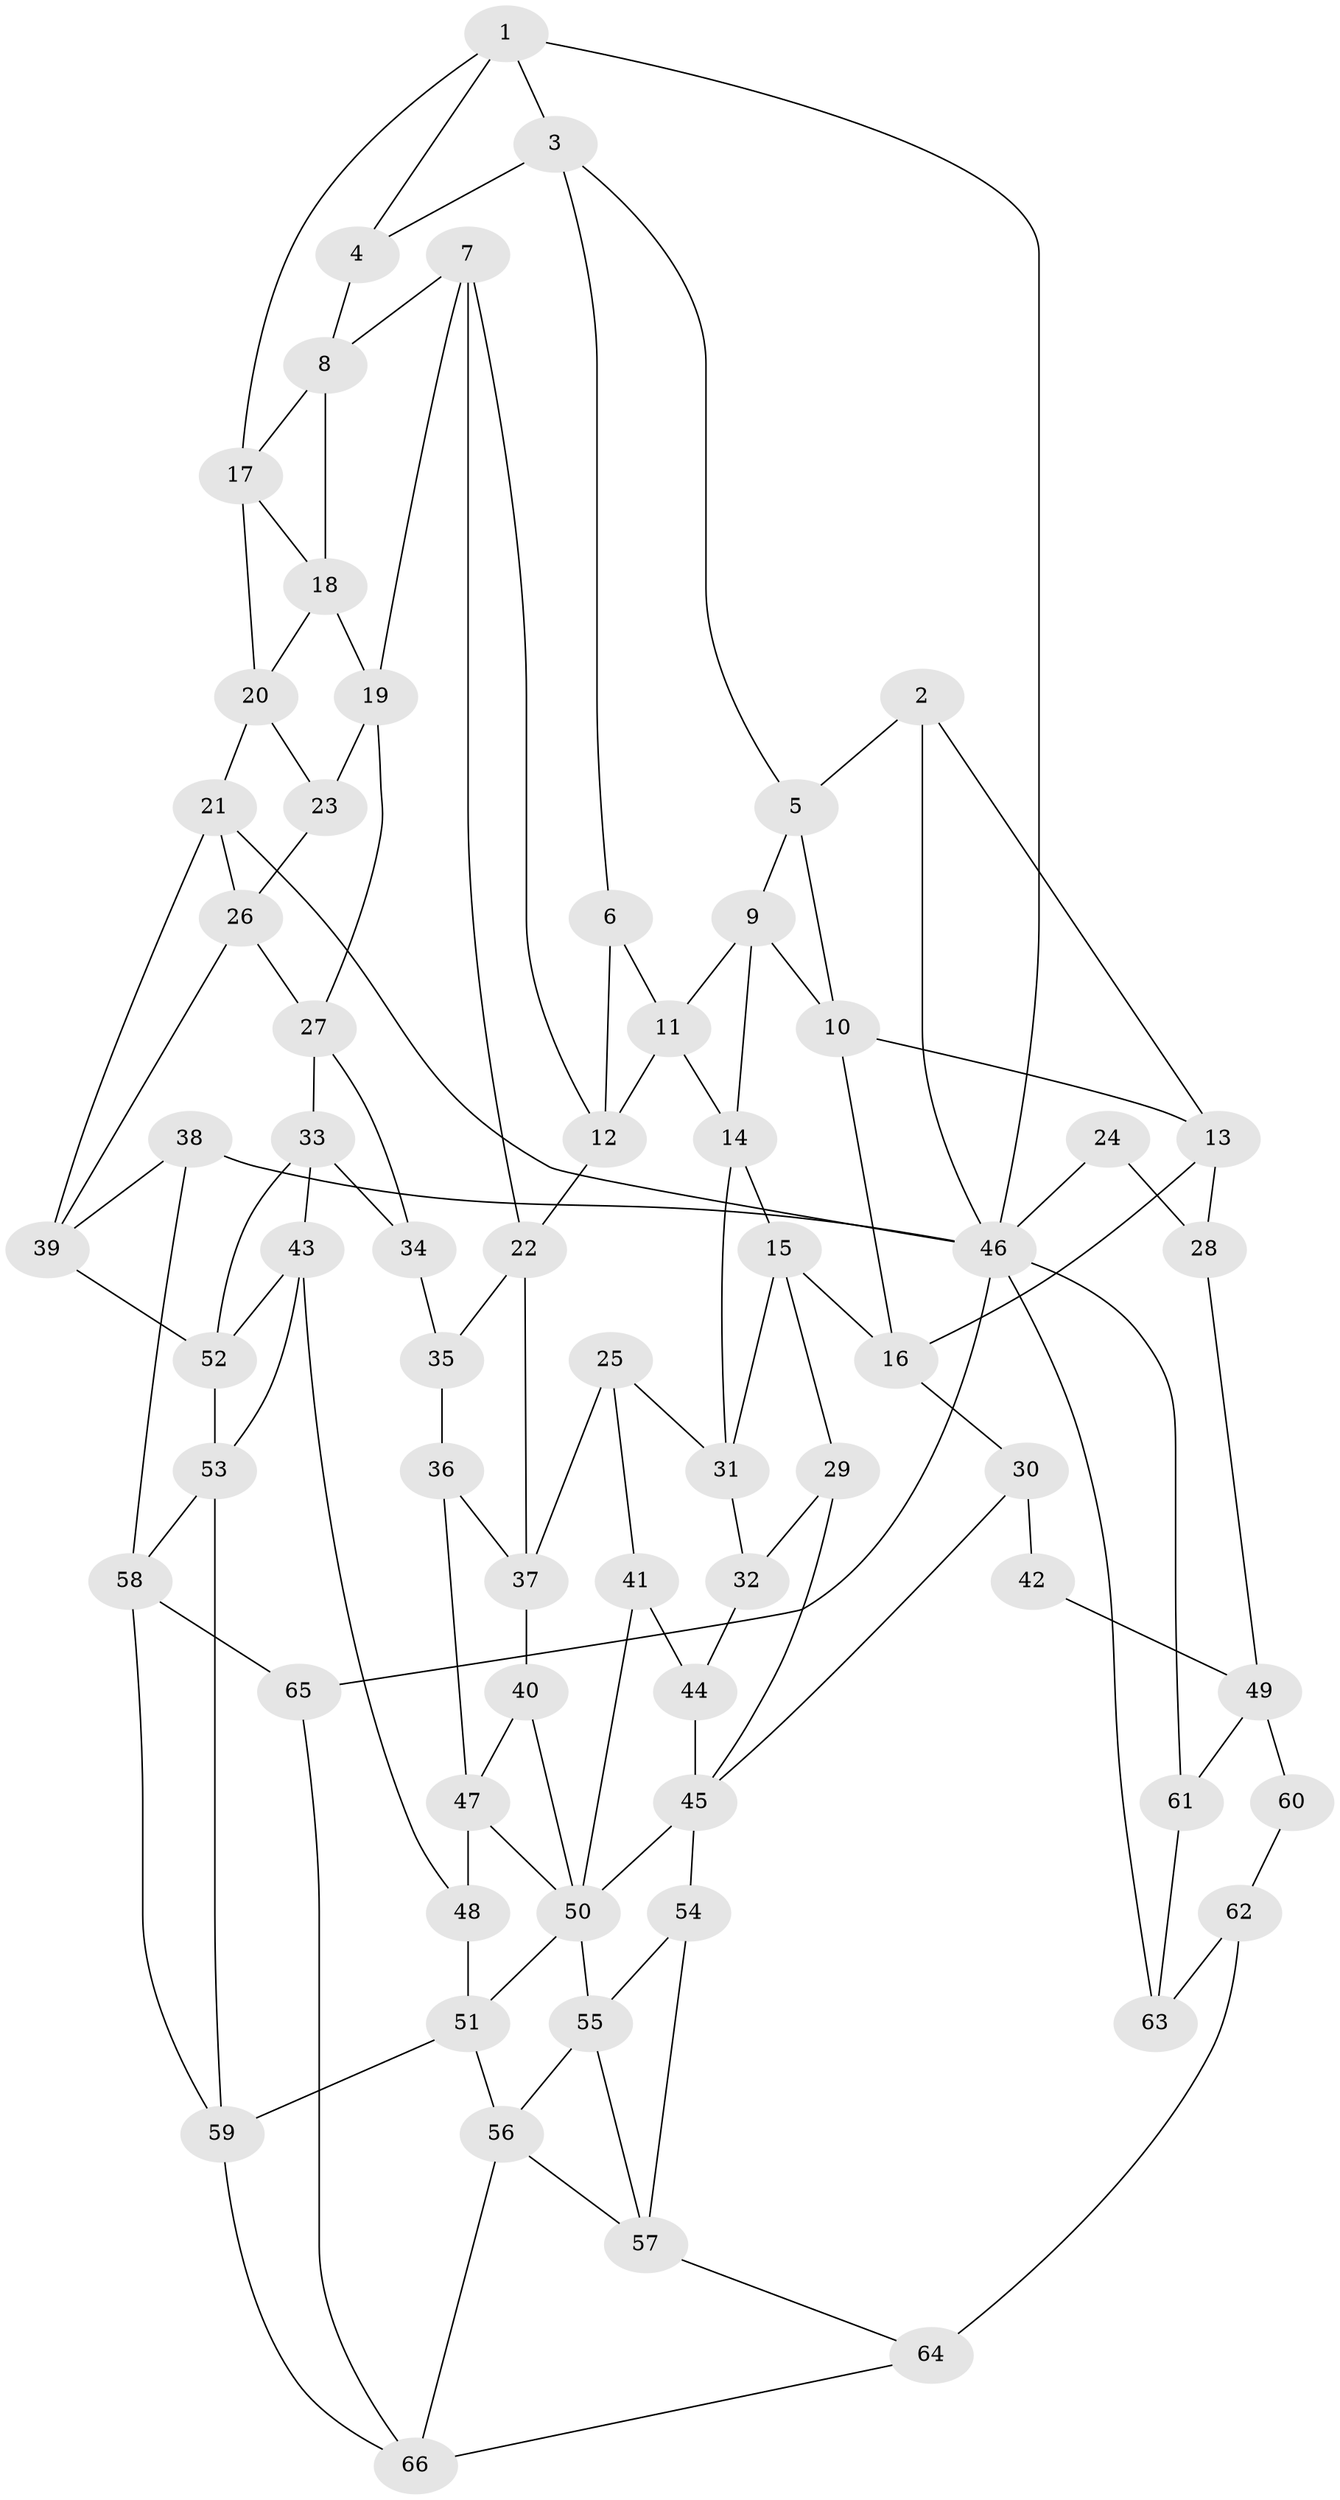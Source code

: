 // original degree distribution, {3: 0.022727272727272728, 5: 0.5075757575757576, 6: 0.23484848484848486, 4: 0.23484848484848486}
// Generated by graph-tools (version 1.1) at 2025/27/03/09/25 03:27:15]
// undirected, 66 vertices, 121 edges
graph export_dot {
graph [start="1"]
  node [color=gray90,style=filled];
  1;
  2;
  3;
  4;
  5;
  6;
  7;
  8;
  9;
  10;
  11;
  12;
  13;
  14;
  15;
  16;
  17;
  18;
  19;
  20;
  21;
  22;
  23;
  24;
  25;
  26;
  27;
  28;
  29;
  30;
  31;
  32;
  33;
  34;
  35;
  36;
  37;
  38;
  39;
  40;
  41;
  42;
  43;
  44;
  45;
  46;
  47;
  48;
  49;
  50;
  51;
  52;
  53;
  54;
  55;
  56;
  57;
  58;
  59;
  60;
  61;
  62;
  63;
  64;
  65;
  66;
  1 -- 3 [weight=1.0];
  1 -- 4 [weight=1.0];
  1 -- 17 [weight=1.0];
  1 -- 46 [weight=1.0];
  2 -- 5 [weight=1.0];
  2 -- 13 [weight=1.0];
  2 -- 46 [weight=1.0];
  3 -- 4 [weight=1.0];
  3 -- 5 [weight=1.0];
  3 -- 6 [weight=1.0];
  4 -- 8 [weight=1.0];
  5 -- 9 [weight=1.0];
  5 -- 10 [weight=1.0];
  6 -- 11 [weight=1.0];
  6 -- 12 [weight=1.0];
  7 -- 8 [weight=1.0];
  7 -- 12 [weight=1.0];
  7 -- 19 [weight=1.0];
  7 -- 22 [weight=1.0];
  8 -- 17 [weight=1.0];
  8 -- 18 [weight=1.0];
  9 -- 10 [weight=1.0];
  9 -- 11 [weight=1.0];
  9 -- 14 [weight=1.0];
  10 -- 13 [weight=1.0];
  10 -- 16 [weight=1.0];
  11 -- 12 [weight=1.0];
  11 -- 14 [weight=1.0];
  12 -- 22 [weight=1.0];
  13 -- 16 [weight=1.0];
  13 -- 28 [weight=1.0];
  14 -- 15 [weight=1.0];
  14 -- 31 [weight=1.0];
  15 -- 16 [weight=1.0];
  15 -- 29 [weight=1.0];
  15 -- 31 [weight=1.0];
  16 -- 30 [weight=1.0];
  17 -- 18 [weight=1.0];
  17 -- 20 [weight=1.0];
  18 -- 19 [weight=1.0];
  18 -- 20 [weight=1.0];
  19 -- 23 [weight=1.0];
  19 -- 27 [weight=1.0];
  20 -- 21 [weight=1.0];
  20 -- 23 [weight=1.0];
  21 -- 26 [weight=1.0];
  21 -- 39 [weight=1.0];
  21 -- 46 [weight=1.0];
  22 -- 35 [weight=1.0];
  22 -- 37 [weight=1.0];
  23 -- 26 [weight=1.0];
  24 -- 28 [weight=2.0];
  24 -- 46 [weight=1.0];
  25 -- 31 [weight=1.0];
  25 -- 37 [weight=1.0];
  25 -- 41 [weight=1.0];
  26 -- 27 [weight=1.0];
  26 -- 39 [weight=1.0];
  27 -- 33 [weight=1.0];
  27 -- 34 [weight=1.0];
  28 -- 49 [weight=1.0];
  29 -- 32 [weight=2.0];
  29 -- 45 [weight=1.0];
  30 -- 42 [weight=2.0];
  30 -- 45 [weight=1.0];
  31 -- 32 [weight=1.0];
  32 -- 44 [weight=1.0];
  33 -- 34 [weight=1.0];
  33 -- 43 [weight=1.0];
  33 -- 52 [weight=1.0];
  34 -- 35 [weight=2.0];
  35 -- 36 [weight=1.0];
  36 -- 37 [weight=1.0];
  36 -- 47 [weight=1.0];
  37 -- 40 [weight=1.0];
  38 -- 39 [weight=1.0];
  38 -- 46 [weight=1.0];
  38 -- 58 [weight=1.0];
  39 -- 52 [weight=1.0];
  40 -- 47 [weight=1.0];
  40 -- 50 [weight=1.0];
  41 -- 44 [weight=2.0];
  41 -- 50 [weight=1.0];
  42 -- 49 [weight=2.0];
  43 -- 48 [weight=1.0];
  43 -- 52 [weight=1.0];
  43 -- 53 [weight=1.0];
  44 -- 45 [weight=1.0];
  45 -- 50 [weight=1.0];
  45 -- 54 [weight=1.0];
  46 -- 61 [weight=1.0];
  46 -- 63 [weight=1.0];
  46 -- 65 [weight=1.0];
  47 -- 48 [weight=3.0];
  47 -- 50 [weight=1.0];
  48 -- 51 [weight=1.0];
  49 -- 60 [weight=2.0];
  49 -- 61 [weight=1.0];
  50 -- 51 [weight=1.0];
  50 -- 55 [weight=1.0];
  51 -- 56 [weight=1.0];
  51 -- 59 [weight=1.0];
  52 -- 53 [weight=1.0];
  53 -- 58 [weight=1.0];
  53 -- 59 [weight=1.0];
  54 -- 55 [weight=1.0];
  54 -- 57 [weight=1.0];
  55 -- 56 [weight=1.0];
  55 -- 57 [weight=1.0];
  56 -- 57 [weight=1.0];
  56 -- 66 [weight=1.0];
  57 -- 64 [weight=1.0];
  58 -- 59 [weight=1.0];
  58 -- 65 [weight=1.0];
  59 -- 66 [weight=1.0];
  60 -- 62 [weight=1.0];
  61 -- 63 [weight=1.0];
  62 -- 63 [weight=1.0];
  62 -- 64 [weight=2.0];
  64 -- 66 [weight=1.0];
  65 -- 66 [weight=1.0];
}
